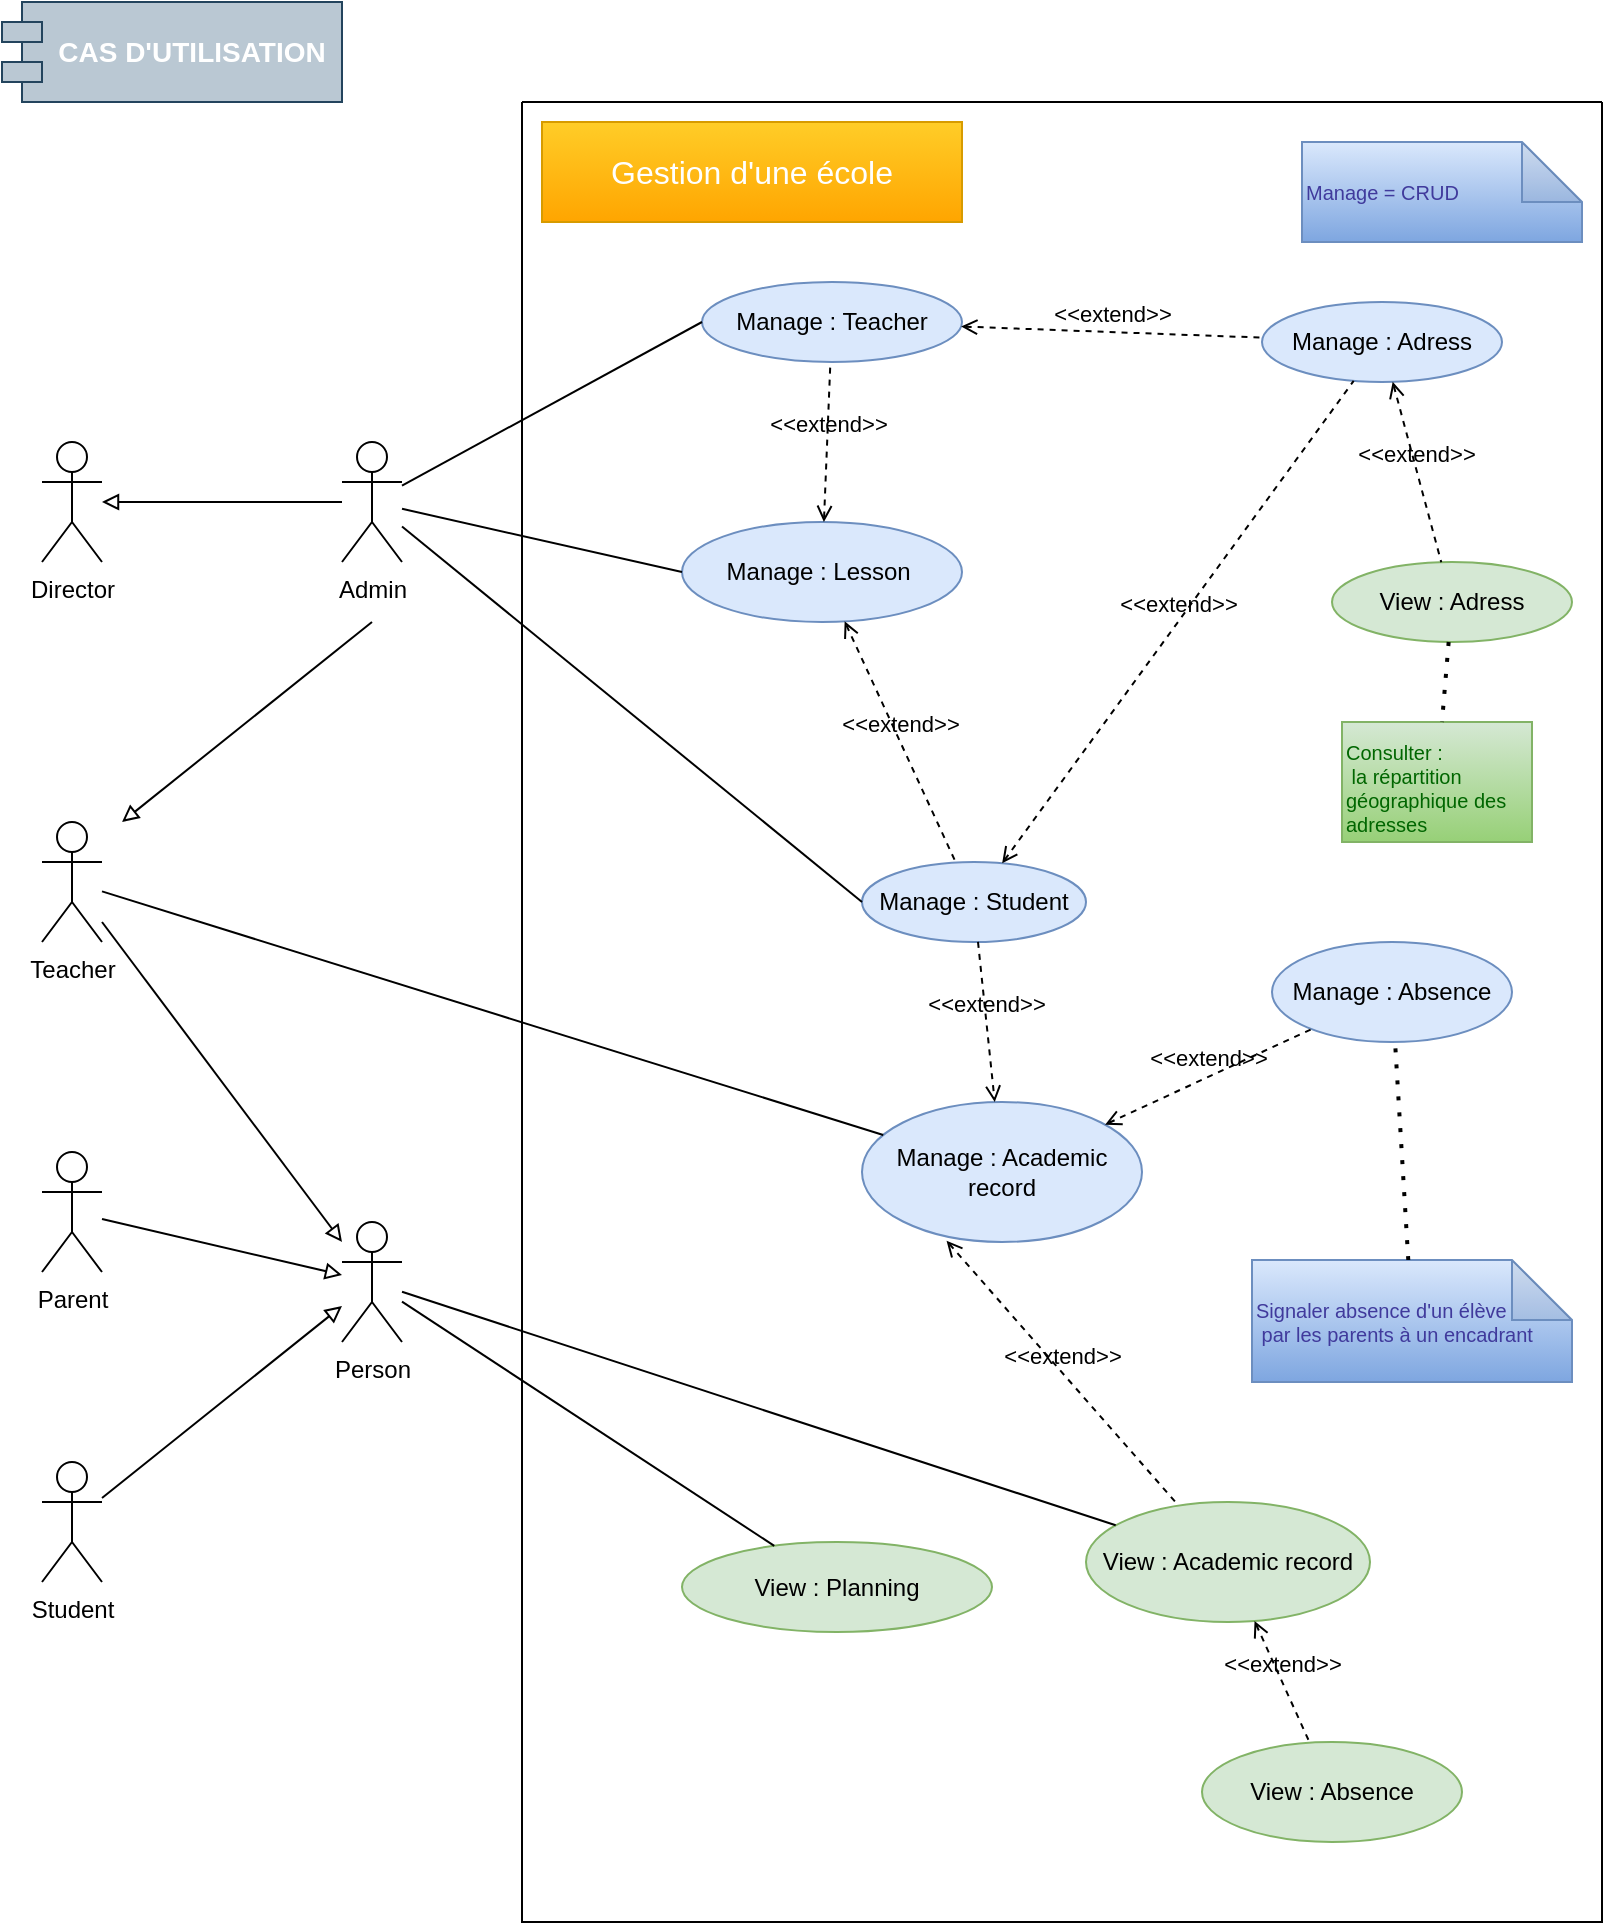 <mxfile version="24.7.6">
  <diagram name="Page-1" id="xSsWnWOYuInUAKU0IP5L">
    <mxGraphModel dx="1434" dy="820" grid="1" gridSize="10" guides="1" tooltips="1" connect="1" arrows="1" fold="1" page="1" pageScale="1" pageWidth="827" pageHeight="1169" math="0" shadow="0">
      <root>
        <mxCell id="0" />
        <mxCell id="1" parent="0" />
        <mxCell id="7M7bJ6c1Jg54Ehi1CCmJ-1" value="Admin" style="shape=umlActor;verticalLabelPosition=bottom;verticalAlign=top;html=1;" parent="1" vertex="1">
          <mxGeometry x="180" y="230" width="30" height="60" as="geometry" />
        </mxCell>
        <mxCell id="7M7bJ6c1Jg54Ehi1CCmJ-2" value="&lt;div style=&quot;font-size: 14px;&quot;&gt;&lt;span style=&quot;background-color: initial;&quot;&gt;CAS D&#39;UTILISATION&lt;/span&gt;&lt;br&gt;&lt;/div&gt;" style="shape=module;align=left;spacingLeft=20;align=center;verticalAlign=middle;whiteSpace=wrap;html=1;fillColor=#bac8d3;strokeColor=#23445d;fontStyle=1;fontColor=#ffffff;fontSize=14;" parent="1" vertex="1">
          <mxGeometry x="10" y="10" width="170" height="50" as="geometry" />
        </mxCell>
        <mxCell id="LzV69qebvS1yH9auH7Qv-1" value="" style="swimlane;startSize=0;fontSize=13;" parent="1" vertex="1">
          <mxGeometry x="270" y="60" width="540" height="910" as="geometry" />
        </mxCell>
        <mxCell id="LzV69qebvS1yH9auH7Qv-2" value="&lt;font style=&quot;font-size: 16px;&quot;&gt;Gestion d&#39;une école&lt;/font&gt;" style="html=1;whiteSpace=wrap;fontSize=16;fillColor=#ffcd28;gradientColor=#ffa500;strokeColor=#d79b00;fontColor=#ffffff;" parent="LzV69qebvS1yH9auH7Qv-1" vertex="1">
          <mxGeometry x="10" y="10" width="210" height="50" as="geometry" />
        </mxCell>
        <mxCell id="LzV69qebvS1yH9auH7Qv-5" value="Manage : Student" style="ellipse;whiteSpace=wrap;html=1;fillColor=#dae8fc;strokeColor=#6c8ebf;" parent="LzV69qebvS1yH9auH7Qv-1" vertex="1">
          <mxGeometry x="170" y="380" width="112" height="40" as="geometry" />
        </mxCell>
        <mxCell id="LzV69qebvS1yH9auH7Qv-6" value="Manage : Teacher" style="ellipse;whiteSpace=wrap;html=1;fillColor=#dae8fc;strokeColor=#6c8ebf;" parent="LzV69qebvS1yH9auH7Qv-1" vertex="1">
          <mxGeometry x="90" y="90" width="130" height="40" as="geometry" />
        </mxCell>
        <mxCell id="LzV69qebvS1yH9auH7Qv-7" value="Manage : Lesson&amp;nbsp;" style="ellipse;whiteSpace=wrap;html=1;fillColor=#dae8fc;strokeColor=#6c8ebf;" parent="LzV69qebvS1yH9auH7Qv-1" vertex="1">
          <mxGeometry x="80" y="210" width="140" height="50" as="geometry" />
        </mxCell>
        <mxCell id="LzV69qebvS1yH9auH7Qv-24" value="View : Planning" style="ellipse;whiteSpace=wrap;html=1;fillColor=#d5e8d4;strokeColor=#82b366;" parent="LzV69qebvS1yH9auH7Qv-1" vertex="1">
          <mxGeometry x="80" y="720" width="155" height="45" as="geometry" />
        </mxCell>
        <mxCell id="LzV69qebvS1yH9auH7Qv-28" value="Manage : Adress" style="ellipse;whiteSpace=wrap;html=1;fillColor=#dae8fc;strokeColor=#6c8ebf;" parent="LzV69qebvS1yH9auH7Qv-1" vertex="1">
          <mxGeometry x="370" y="100" width="120" height="40" as="geometry" />
        </mxCell>
        <mxCell id="LzV69qebvS1yH9auH7Qv-33" value="View : Adress" style="ellipse;whiteSpace=wrap;html=1;fillColor=#d5e8d4;strokeColor=#82b366;" parent="LzV69qebvS1yH9auH7Qv-1" vertex="1">
          <mxGeometry x="405" y="230" width="120" height="40" as="geometry" />
        </mxCell>
        <mxCell id="LzV69qebvS1yH9auH7Qv-43" value="Consulter :&lt;br&gt;&amp;nbsp;la répartition géographique des adresses" style="shape=note;whiteSpace=wrap;html=1;backgroundOutline=1;darkOpacity=0.05;fillColor=#d5e8d4;strokeColor=#82b366;fontSize=10;align=left;verticalAlign=bottom;gradientColor=#97d077;fontColor=#006600;size=0;" parent="LzV69qebvS1yH9auH7Qv-1" vertex="1">
          <mxGeometry x="410" y="310" width="95" height="60" as="geometry" />
        </mxCell>
        <mxCell id="LzV69qebvS1yH9auH7Qv-44" value="" style="endArrow=none;dashed=1;html=1;dashPattern=1 3;strokeWidth=2;rounded=0;" parent="LzV69qebvS1yH9auH7Qv-1" source="LzV69qebvS1yH9auH7Qv-33" target="LzV69qebvS1yH9auH7Qv-43" edge="1">
          <mxGeometry width="50" height="50" relative="1" as="geometry">
            <mxPoint x="130" y="330" as="sourcePoint" />
            <mxPoint x="180" y="280" as="targetPoint" />
          </mxGeometry>
        </mxCell>
        <mxCell id="LzV69qebvS1yH9auH7Qv-72" value="Manage = CRUD" style="shape=note;whiteSpace=wrap;html=1;backgroundOutline=1;darkOpacity=0.05;fillColor=#dae8fc;strokeColor=#6c8ebf;fontSize=10;align=left;verticalAlign=middle;gradientColor=#7ea6e0;fontColor=#403a9c;" parent="LzV69qebvS1yH9auH7Qv-1" vertex="1">
          <mxGeometry x="390" y="20" width="140" height="50" as="geometry" />
        </mxCell>
        <mxCell id="CR2xmAWn75q8aSXCvhUn-5" value="View : Academic record" style="ellipse;whiteSpace=wrap;html=1;fillColor=#d5e8d4;strokeColor=#82b366;" parent="LzV69qebvS1yH9auH7Qv-1" vertex="1">
          <mxGeometry x="282" y="700" width="142" height="60" as="geometry" />
        </mxCell>
        <mxCell id="CR2xmAWn75q8aSXCvhUn-8" value="Manage : Academic record" style="ellipse;whiteSpace=wrap;html=1;fillColor=#dae8fc;strokeColor=#6c8ebf;" parent="LzV69qebvS1yH9auH7Qv-1" vertex="1">
          <mxGeometry x="170" y="500" width="140" height="70" as="geometry" />
        </mxCell>
        <mxCell id="CR2xmAWn75q8aSXCvhUn-10" value="&amp;lt;&amp;lt;extend&amp;gt;&amp;gt;" style="html=1;verticalAlign=bottom;labelBackgroundColor=none;endArrow=none;endFill=0;dashed=1;rounded=0;exitX=0.302;exitY=0.991;exitDx=0;exitDy=0;exitPerimeter=0;startArrow=open;startFill=0;" parent="LzV69qebvS1yH9auH7Qv-1" source="CR2xmAWn75q8aSXCvhUn-8" target="CR2xmAWn75q8aSXCvhUn-5" edge="1">
          <mxGeometry width="160" relative="1" as="geometry">
            <mxPoint x="350" y="710" as="sourcePoint" />
            <mxPoint x="510" y="710" as="targetPoint" />
          </mxGeometry>
        </mxCell>
        <mxCell id="CR2xmAWn75q8aSXCvhUn-11" value="&amp;lt;&amp;lt;extend&amp;gt;&amp;gt;" style="html=1;verticalAlign=bottom;labelBackgroundColor=none;endArrow=open;endFill=0;dashed=1;rounded=0;" parent="LzV69qebvS1yH9auH7Qv-1" source="LzV69qebvS1yH9auH7Qv-5" target="CR2xmAWn75q8aSXCvhUn-8" edge="1">
          <mxGeometry width="160" relative="1" as="geometry">
            <mxPoint x="320" y="350" as="sourcePoint" />
            <mxPoint x="480" y="350" as="targetPoint" />
          </mxGeometry>
        </mxCell>
        <mxCell id="CR2xmAWn75q8aSXCvhUn-12" value="&amp;lt;&amp;lt;extend&amp;gt;&amp;gt;" style="html=1;verticalAlign=bottom;labelBackgroundColor=none;endArrow=none;endFill=0;dashed=1;rounded=0;startArrow=open;startFill=0;" parent="LzV69qebvS1yH9auH7Qv-1" source="LzV69qebvS1yH9auH7Qv-6" target="LzV69qebvS1yH9auH7Qv-28" edge="1">
          <mxGeometry width="160" relative="1" as="geometry">
            <mxPoint x="160" y="260" as="sourcePoint" />
            <mxPoint x="320" y="260" as="targetPoint" />
          </mxGeometry>
        </mxCell>
        <mxCell id="CR2xmAWn75q8aSXCvhUn-13" value="&amp;lt;&amp;lt;extend&amp;gt;&amp;gt;" style="html=1;verticalAlign=bottom;labelBackgroundColor=none;endArrow=none;endFill=0;dashed=1;rounded=0;startArrow=open;startFill=0;" parent="LzV69qebvS1yH9auH7Qv-1" source="LzV69qebvS1yH9auH7Qv-7" target="LzV69qebvS1yH9auH7Qv-6" edge="1">
          <mxGeometry width="160" relative="1" as="geometry">
            <mxPoint x="290" y="116" as="sourcePoint" />
            <mxPoint x="190" y="173" as="targetPoint" />
          </mxGeometry>
        </mxCell>
        <mxCell id="CR2xmAWn75q8aSXCvhUn-14" value="&amp;lt;&amp;lt;extend&amp;gt;&amp;gt;" style="html=1;verticalAlign=bottom;labelBackgroundColor=none;endArrow=none;endFill=0;dashed=1;rounded=0;startArrow=open;startFill=0;" parent="LzV69qebvS1yH9auH7Qv-1" source="LzV69qebvS1yH9auH7Qv-7" target="LzV69qebvS1yH9auH7Qv-5" edge="1">
          <mxGeometry width="160" relative="1" as="geometry">
            <mxPoint x="480" y="230" as="sourcePoint" />
            <mxPoint x="380" y="287" as="targetPoint" />
          </mxGeometry>
        </mxCell>
        <mxCell id="CR2xmAWn75q8aSXCvhUn-15" value="&amp;lt;&amp;lt;extend&amp;gt;&amp;gt;" style="html=1;verticalAlign=bottom;labelBackgroundColor=none;endArrow=none;endFill=0;dashed=1;rounded=0;startArrow=open;startFill=0;" parent="LzV69qebvS1yH9auH7Qv-1" source="LzV69qebvS1yH9auH7Qv-5" target="LzV69qebvS1yH9auH7Qv-28" edge="1">
          <mxGeometry width="160" relative="1" as="geometry">
            <mxPoint x="160" y="260" as="sourcePoint" />
            <mxPoint x="320" y="260" as="targetPoint" />
          </mxGeometry>
        </mxCell>
        <mxCell id="CR2xmAWn75q8aSXCvhUn-16" value="&amp;lt;&amp;lt;extend&amp;gt;&amp;gt;" style="html=1;verticalAlign=bottom;labelBackgroundColor=none;endArrow=none;endFill=0;dashed=1;rounded=0;startArrow=open;startFill=0;" parent="LzV69qebvS1yH9auH7Qv-1" source="LzV69qebvS1yH9auH7Qv-28" target="LzV69qebvS1yH9auH7Qv-33" edge="1">
          <mxGeometry width="160" relative="1" as="geometry">
            <mxPoint x="190" y="301.5" as="sourcePoint" />
            <mxPoint x="90" y="358.5" as="targetPoint" />
          </mxGeometry>
        </mxCell>
        <mxCell id="CR2xmAWn75q8aSXCvhUn-18" value="Manage : Absence" style="ellipse;whiteSpace=wrap;html=1;fillColor=#dae8fc;strokeColor=#6c8ebf;" parent="LzV69qebvS1yH9auH7Qv-1" vertex="1">
          <mxGeometry x="375" y="420" width="120" height="50" as="geometry" />
        </mxCell>
        <mxCell id="CR2xmAWn75q8aSXCvhUn-19" value="View : Absence" style="ellipse;whiteSpace=wrap;html=1;fillColor=#d5e8d4;strokeColor=#82b366;" parent="LzV69qebvS1yH9auH7Qv-1" vertex="1">
          <mxGeometry x="340" y="820" width="130" height="50" as="geometry" />
        </mxCell>
        <mxCell id="CR2xmAWn75q8aSXCvhUn-24" value="Signaler absence d&#39;un élève&lt;br&gt;&amp;nbsp;par les parents à un encadrant" style="shape=note;whiteSpace=wrap;html=1;backgroundOutline=1;darkOpacity=0.05;fillColor=#dae8fc;strokeColor=#6c8ebf;fontSize=10;align=left;verticalAlign=middle;gradientColor=#7ea6e0;fontColor=#403a9c;" parent="LzV69qebvS1yH9auH7Qv-1" vertex="1">
          <mxGeometry x="365" y="579" width="160" height="61" as="geometry" />
        </mxCell>
        <mxCell id="CR2xmAWn75q8aSXCvhUn-26" value="" style="endArrow=none;dashed=1;html=1;dashPattern=1 3;strokeWidth=2;rounded=0;" parent="LzV69qebvS1yH9auH7Qv-1" source="CR2xmAWn75q8aSXCvhUn-24" target="CR2xmAWn75q8aSXCvhUn-18" edge="1">
          <mxGeometry width="50" height="50" relative="1" as="geometry">
            <mxPoint x="500" y="435" as="sourcePoint" />
            <mxPoint x="550" y="385" as="targetPoint" />
          </mxGeometry>
        </mxCell>
        <mxCell id="CR2xmAWn75q8aSXCvhUn-27" value="&amp;lt;&amp;lt;extend&amp;gt;&amp;gt;" style="html=1;verticalAlign=bottom;labelBackgroundColor=none;endArrow=none;endFill=0;dashed=1;rounded=0;startArrow=open;startFill=0;" parent="LzV69qebvS1yH9auH7Qv-1" source="CR2xmAWn75q8aSXCvhUn-8" target="CR2xmAWn75q8aSXCvhUn-18" edge="1">
          <mxGeometry width="160" relative="1" as="geometry">
            <mxPoint x="190" y="640" as="sourcePoint" />
            <mxPoint x="350" y="640" as="targetPoint" />
          </mxGeometry>
        </mxCell>
        <mxCell id="CR2xmAWn75q8aSXCvhUn-28" value="&amp;lt;&amp;lt;extend&amp;gt;&amp;gt;" style="html=1;verticalAlign=bottom;labelBackgroundColor=none;endArrow=none;endFill=0;dashed=1;rounded=0;startArrow=open;startFill=0;" parent="LzV69qebvS1yH9auH7Qv-1" source="CR2xmAWn75q8aSXCvhUn-5" target="CR2xmAWn75q8aSXCvhUn-19" edge="1">
          <mxGeometry width="160" relative="1" as="geometry">
            <mxPoint x="285" y="804.64" as="sourcePoint" />
            <mxPoint x="445" y="804.64" as="targetPoint" />
          </mxGeometry>
        </mxCell>
        <mxCell id="LzV69qebvS1yH9auH7Qv-10" value="" style="endArrow=none;html=1;rounded=0;entryX=0;entryY=0.5;entryDx=0;entryDy=0;" parent="1" source="7M7bJ6c1Jg54Ehi1CCmJ-1" target="LzV69qebvS1yH9auH7Qv-5" edge="1">
          <mxGeometry width="50" height="50" relative="1" as="geometry">
            <mxPoint x="308" y="130" as="sourcePoint" />
            <mxPoint x="358" y="180" as="targetPoint" />
          </mxGeometry>
        </mxCell>
        <mxCell id="LzV69qebvS1yH9auH7Qv-11" value="" style="endArrow=none;html=1;rounded=0;entryX=0;entryY=0.5;entryDx=0;entryDy=0;" parent="1" source="7M7bJ6c1Jg54Ehi1CCmJ-1" target="LzV69qebvS1yH9auH7Qv-7" edge="1">
          <mxGeometry width="50" height="50" relative="1" as="geometry">
            <mxPoint x="308" y="150" as="sourcePoint" />
            <mxPoint x="348" y="260" as="targetPoint" />
          </mxGeometry>
        </mxCell>
        <mxCell id="LzV69qebvS1yH9auH7Qv-14" value="" style="endArrow=none;html=1;rounded=0;exitX=0;exitY=0.5;exitDx=0;exitDy=0;" parent="1" source="LzV69qebvS1yH9auH7Qv-6" target="7M7bJ6c1Jg54Ehi1CCmJ-1" edge="1">
          <mxGeometry width="50" height="50" relative="1" as="geometry">
            <mxPoint x="498" y="270" as="sourcePoint" />
            <mxPoint x="358" y="220" as="targetPoint" />
          </mxGeometry>
        </mxCell>
        <mxCell id="LzV69qebvS1yH9auH7Qv-61" style="edgeStyle=none;rounded=0;orthogonalLoop=1;jettySize=auto;html=1;endArrow=block;endFill=0;" parent="1" source="7M7bJ6c1Jg54Ehi1CCmJ-1" target="LzV69qebvS1yH9auH7Qv-47" edge="1">
          <mxGeometry relative="1" as="geometry">
            <mxPoint x="194.29" y="330" as="sourcePoint" />
            <mxPoint x="194.29" y="510" as="targetPoint" />
          </mxGeometry>
        </mxCell>
        <mxCell id="LzV69qebvS1yH9auH7Qv-47" value="Director" style="shape=umlActor;verticalLabelPosition=bottom;verticalAlign=top;html=1;" parent="1" vertex="1">
          <mxGeometry x="30" y="230" width="30" height="60" as="geometry" />
        </mxCell>
        <mxCell id="8mwobz3g3Nv1bdOzBAxZ-14" value="" style="endArrow=none;html=1;rounded=0;" parent="1" source="8mwobz3g3Nv1bdOzBAxZ-22" target="LzV69qebvS1yH9auH7Qv-24" edge="1">
          <mxGeometry width="50" height="50" relative="1" as="geometry">
            <mxPoint x="70" y="617.897" as="sourcePoint" />
            <mxPoint x="380" y="570" as="targetPoint" />
          </mxGeometry>
        </mxCell>
        <mxCell id="8mwobz3g3Nv1bdOzBAxZ-17" value="" style="endArrow=none;html=1;rounded=0;" parent="1" source="CR2xmAWn75q8aSXCvhUn-5" target="8mwobz3g3Nv1bdOzBAxZ-22" edge="1">
          <mxGeometry width="50" height="50" relative="1" as="geometry">
            <mxPoint x="330" y="900" as="sourcePoint" />
            <mxPoint x="60" y="816.522" as="targetPoint" />
          </mxGeometry>
        </mxCell>
        <mxCell id="8mwobz3g3Nv1bdOzBAxZ-19" value="" style="endArrow=none;html=1;rounded=0;" parent="1" source="8mwobz3g3Nv1bdOzBAxZ-20" target="CR2xmAWn75q8aSXCvhUn-8" edge="1">
          <mxGeometry width="50" height="50" relative="1" as="geometry">
            <mxPoint x="70" y="605.573" as="sourcePoint" />
            <mxPoint x="420" y="530" as="targetPoint" />
          </mxGeometry>
        </mxCell>
        <mxCell id="8mwobz3g3Nv1bdOzBAxZ-20" value="Teacher" style="shape=umlActor;verticalLabelPosition=bottom;verticalAlign=top;html=1;" parent="1" vertex="1">
          <mxGeometry x="30" y="420" width="30" height="60" as="geometry" />
        </mxCell>
        <mxCell id="8mwobz3g3Nv1bdOzBAxZ-21" value="Student" style="shape=umlActor;verticalLabelPosition=bottom;verticalAlign=top;html=1;" parent="1" vertex="1">
          <mxGeometry x="30" y="740" width="30" height="60" as="geometry" />
        </mxCell>
        <mxCell id="8mwobz3g3Nv1bdOzBAxZ-22" value="Person" style="shape=umlActor;verticalLabelPosition=bottom;verticalAlign=top;html=1;" parent="1" vertex="1">
          <mxGeometry x="180" y="620" width="30" height="60" as="geometry" />
        </mxCell>
        <mxCell id="8mwobz3g3Nv1bdOzBAxZ-23" value="Parent" style="shape=umlActor;verticalLabelPosition=bottom;verticalAlign=top;html=1;" parent="1" vertex="1">
          <mxGeometry x="30" y="585" width="30" height="60" as="geometry" />
        </mxCell>
        <mxCell id="8mwobz3g3Nv1bdOzBAxZ-31" value="" style="endArrow=block;html=1;rounded=0;endFill=0;" parent="1" source="8mwobz3g3Nv1bdOzBAxZ-20" target="8mwobz3g3Nv1bdOzBAxZ-22" edge="1">
          <mxGeometry width="50" height="50" relative="1" as="geometry">
            <mxPoint x="194.29" y="530" as="sourcePoint" />
            <mxPoint x="194.29" y="600" as="targetPoint" />
          </mxGeometry>
        </mxCell>
        <mxCell id="8mwobz3g3Nv1bdOzBAxZ-32" value="" style="endArrow=block;html=1;rounded=0;endFill=0;" parent="1" source="8mwobz3g3Nv1bdOzBAxZ-23" target="8mwobz3g3Nv1bdOzBAxZ-22" edge="1">
          <mxGeometry width="50" height="50" relative="1" as="geometry">
            <mxPoint x="70" y="530" as="sourcePoint" />
            <mxPoint x="510" y="650" as="targetPoint" />
          </mxGeometry>
        </mxCell>
        <mxCell id="8mwobz3g3Nv1bdOzBAxZ-33" value="" style="endArrow=block;html=1;rounded=0;endFill=0;" parent="1" source="8mwobz3g3Nv1bdOzBAxZ-21" target="8mwobz3g3Nv1bdOzBAxZ-22" edge="1">
          <mxGeometry width="50" height="50" relative="1" as="geometry">
            <mxPoint x="460" y="700" as="sourcePoint" />
            <mxPoint x="510" y="650" as="targetPoint" />
          </mxGeometry>
        </mxCell>
        <mxCell id="8mwobz3g3Nv1bdOzBAxZ-35" style="edgeStyle=none;rounded=0;orthogonalLoop=1;jettySize=auto;html=1;endArrow=block;endFill=0;" parent="1" edge="1">
          <mxGeometry relative="1" as="geometry">
            <mxPoint x="195" y="320" as="sourcePoint" />
            <mxPoint x="70" y="420" as="targetPoint" />
          </mxGeometry>
        </mxCell>
      </root>
    </mxGraphModel>
  </diagram>
</mxfile>
